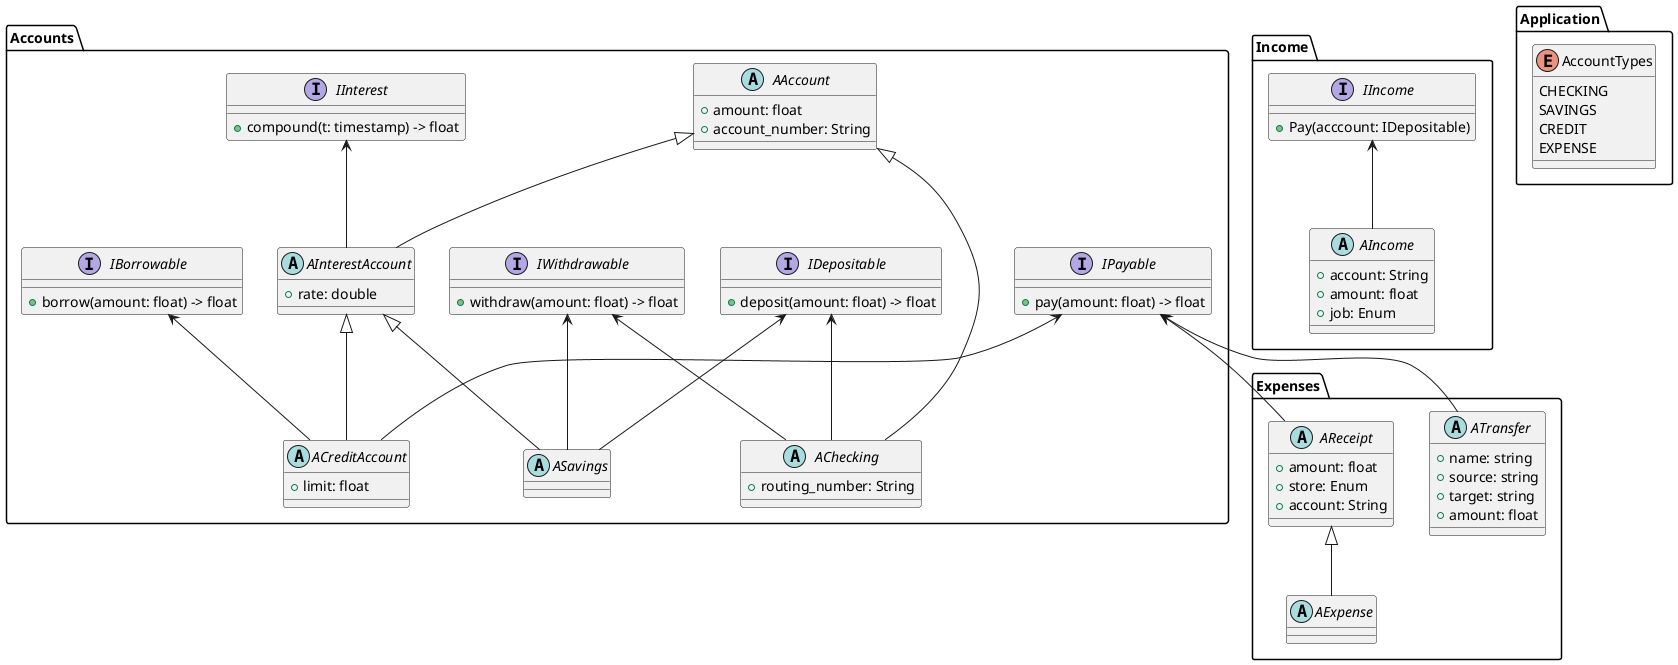 @startuml
package Accounts {
    interface IDepositable {
    + deposit(amount: float) -> float
    }

    interface IWithdrawable {
    + withdraw(amount: float) -> float
    }

    interface IPayable {
    + pay(amount: float) -> float
    }

    interface IBorrowable {
    + borrow(amount: float) -> float
    }

    abstract class AAccount {
    + amount: float
    + account_number: String
    }

    interface IInterest {
    + compound(t: timestamp) -> float
    }

    abstract class AInterestAccount {
    + rate: double
    }

    IInterest <-- AInterestAccount
    AAccount <|-- AInterestAccount

    abstract class ACreditAccount {
    + limit: float
    }

    IBorrowable <-- ACreditAccount
    IPayable <-- ACreditAccount
    AInterestAccount <|-- ACreditAccount

    abstract class ASavings {
    }

    IDepositable <-- ASavings
    IWithdrawable <-- ASavings
    AInterestAccount <|-- ASavings

    abstract class AChecking {
    + routing_number: String
    }

    IDepositable <-- AChecking
    IWithdrawable <-- AChecking
    AAccount <|-- AChecking
}

package Expenses {
    abstract class AReceipt {
    + amount: float
    + store: Enum
    + account: String
    }
    IPayable <-- AReceipt

    abstract class AExpense {
    }

    AReceipt <|-- AExpense

    abstract class ATransfer {
    + name: string
    + source: string
    + target: string
    + amount: float
    }

    IPayable <-- ATransfer
}

package Income {
    interface IIncome {
    + Pay(acccount: IDepositable)
    }

    abstract class AIncome {
    + account: String
    + amount: float
    + job: Enum
    }

    IIncome <-- AIncome
}

package Application {
    enum AccountTypes {
        CHECKING
        SAVINGS
        CREDIT
        EXPENSE
    }
}
@enduml